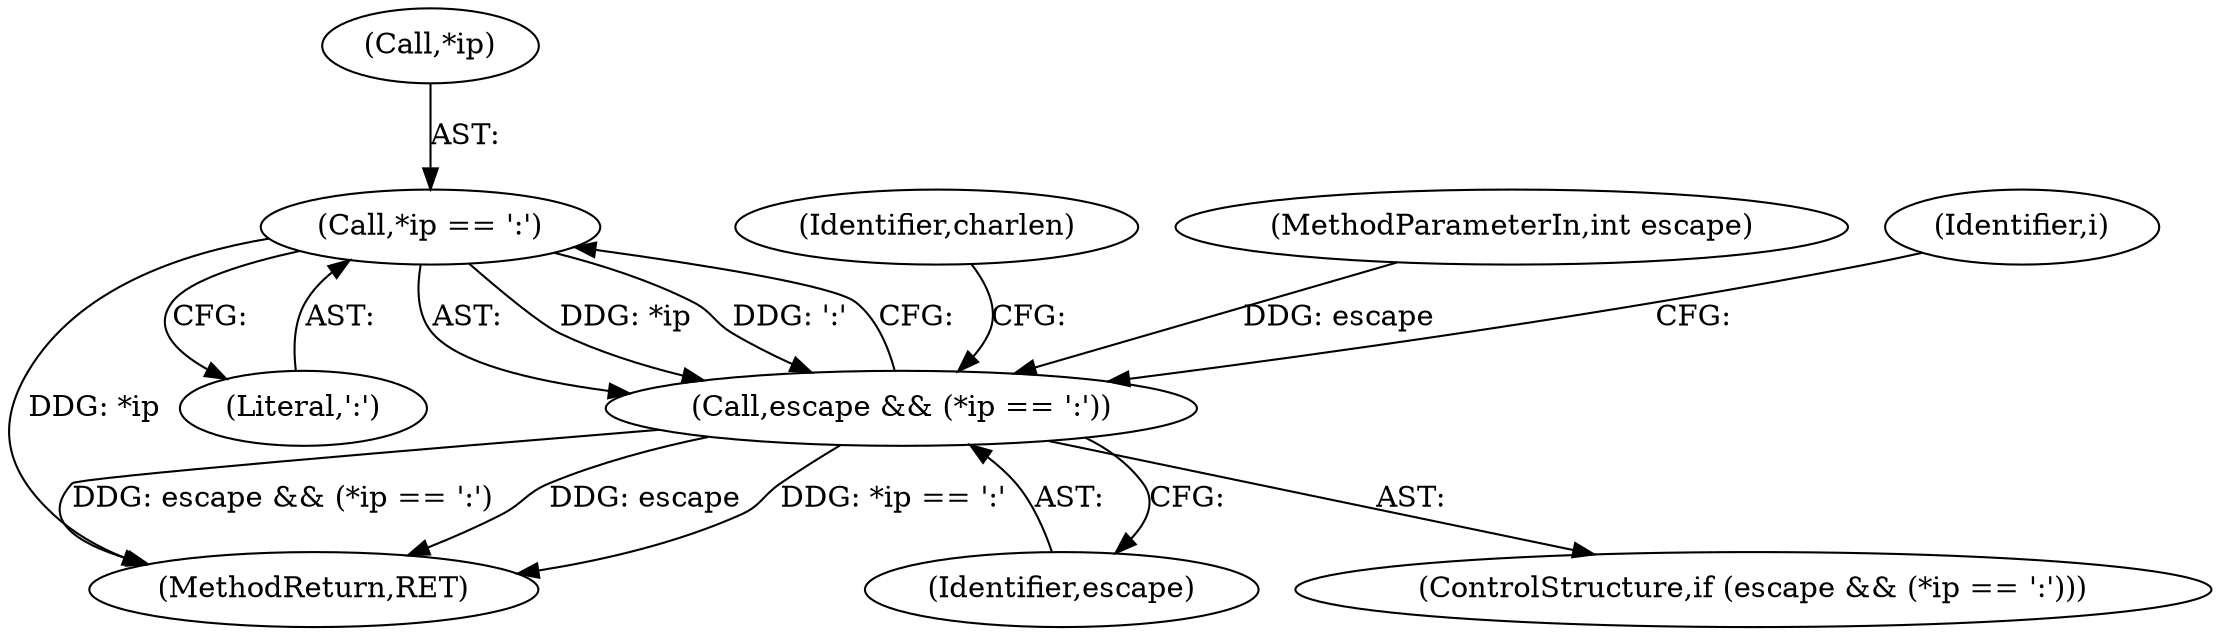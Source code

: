 digraph "0_linux_0720a06a7518c9d0c0125bd5d1f3b6264c55c3dd_0@pointer" {
"1000195" [label="(Call,*ip == ':')"];
"1000193" [label="(Call,escape && (*ip == ':'))"];
"1000193" [label="(Call,escape && (*ip == ':'))"];
"1000195" [label="(Call,*ip == ':')"];
"1000307" [label="(Identifier,charlen)"];
"1000196" [label="(Call,*ip)"];
"1000455" [label="(MethodReturn,RET)"];
"1000106" [label="(MethodParameterIn,int escape)"];
"1000198" [label="(Literal,':')"];
"1000192" [label="(ControlStructure,if (escape && (*ip == ':')))"];
"1000194" [label="(Identifier,escape)"];
"1000202" [label="(Identifier,i)"];
"1000195" -> "1000193"  [label="AST: "];
"1000195" -> "1000198"  [label="CFG: "];
"1000196" -> "1000195"  [label="AST: "];
"1000198" -> "1000195"  [label="AST: "];
"1000193" -> "1000195"  [label="CFG: "];
"1000195" -> "1000455"  [label="DDG: *ip"];
"1000195" -> "1000193"  [label="DDG: *ip"];
"1000195" -> "1000193"  [label="DDG: ':'"];
"1000193" -> "1000192"  [label="AST: "];
"1000193" -> "1000194"  [label="CFG: "];
"1000194" -> "1000193"  [label="AST: "];
"1000202" -> "1000193"  [label="CFG: "];
"1000307" -> "1000193"  [label="CFG: "];
"1000193" -> "1000455"  [label="DDG: escape"];
"1000193" -> "1000455"  [label="DDG: *ip == ':'"];
"1000193" -> "1000455"  [label="DDG: escape && (*ip == ':')"];
"1000106" -> "1000193"  [label="DDG: escape"];
}
